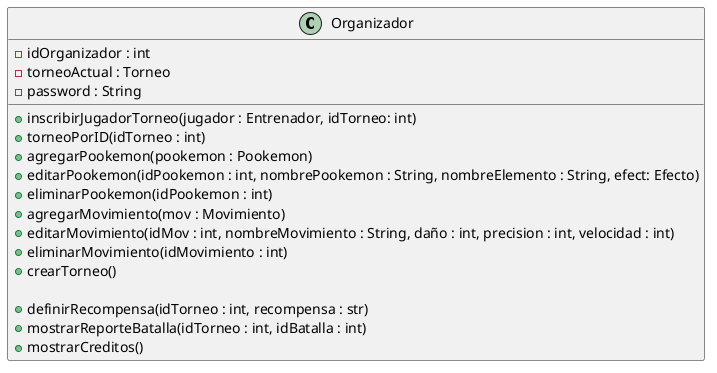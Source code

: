 @startuml diagrama de clases

left to right direction

    class Organizador {
        - idOrganizador : int
        - torneoActual : Torneo
        - password : String

        + inscribirJugadorTorneo(jugador : Entrenador, idTorneo: int)
        + torneoPorID(idTorneo : int)
        + agregarPookemon(pookemon : Pookemon)
        + editarPookemon(idPookemon : int, nombrePookemon : String, nombreElemento : String, efect: Efecto)
        + eliminarPookemon(idPookemon : int)
        + agregarMovimiento(mov : Movimiento)
        + editarMovimiento(idMov : int, nombreMovimiento : String, daño : int, precision : int, velocidad : int)
        + eliminarMovimiento(idMovimiento : int)
        + crearTorneo()

        + definirRecompensa(idTorneo : int, recompensa : str)
        + mostrarReporteBatalla(idTorneo : int, idBatalla : int)   
        + mostrarCreditos()
    }

    newpage

    class Entrenador {
        - idEntrenador : int
        - nombreEntrenador : str
        - generoEntrenador : str
        - pokemonActual : int 

        + defenderse()
        + atacar(idMovimiento : int, objetivo : Pookemon)
        + usarObjeto(idObjeto : int)
        + usarObjeto(idObjeto : int, idMovimiento : int)
        + cambiarPookemon(idPookemon : int)
        + obtenerPookemonPorID(idPookemon : int)
    }

    newpage

    class Objeto{
        - idObjeto : int
        - nombreObjeto  : str
        - tipoObjeto : str
        - puntosR : int

        + usarObjeto(pookemon : Pookemon)
        + usarObjeto(pookemon : Pookemon, idMovimiento : int)
    }

    newpage

    class Pookemon {
        - idPookemon : int
        - nombrePookemon : str
        - elementoPookemon : str
        - estadisticaPookemon : Estadistica
        - movimientos : ArrayList<Movimiento>
        - efecto : Efecto
        - defendiendo : boolean
        
        + activarDefensa()
        + afectarHp()
        + obtenerMovimientoPorID(idMovimiento : int)
    }

    newpage

    class Estadistica {
        - vida : int 
        - ataqueFisico : int
        - defensaFisica : int
        - ataqueEspecial : int 
        - defensaEspecial : int
        - velocidad : int 

        + toString()
  }

    newpage

    class Movimiento {
        - idMovimiento : int
        - nombreMovimiento: str
        - descripcionMovimiento : str
        - potencia : int
        - precision: int
        - cantidadPP : int
        - elemento : str
        - efecto : Efecto
        - tablaEfectividad: Map<String, Map<String,double>> 

        # calcularDañoBase(atacante: Pookemon, defensor: Pookemon)
        - calcularGolpeCritico()
        - calcularEfectividad(defensor: Pookemon)
        - calcularAumentoPorAfinidadDeElemento(atacante: Pookemon)
        + calcularDañoTotal(atacante: Pookemon, defensor: Pookemon)
        + realizar(atacante: Pookemon, defensor: Pookemon)
        - inicializarTablaEfectividad()
    }

    newpage

    class MovimientoFisico{
        # calcularDañoBase(atacante: Pookemon, defensor: Pookemon)
    }

    newpage 

    class MovimientoEspecial{
        # calcularDañoBase(atacante: Pookemon, defensor: Pookemon)
    } 

    newpage

    class Batalla {
        - idBatalla : int
        - entrenador1 : Entrenador
        - entrenador2 : Entrenador
        - turnos: ArrayList<String>
        - numeroTurno: int

        + iniciarBatalla()
        + generarMazoPookemones()
        + aplicarEfectosPersistentes()
        + determinarTurno()
        + ejecutarTurno(Primero : Entrenador, Segundo : Entrenador)
        + generarReporteBatalla()
        
    }

    newpage

    class NodoTorneo {
      - nodoTorneoIzq: NodoTorneo
      - nodoTorneoDer: NodoTorneo
      - batalla : Batalla
      - ganador : Entrenador 

      + determinarGanador()

    }

    newpage

    class Torneo {
        - recompensa :  Recompensa
        - ganador : NodoTorneo

        + toStringJugadores()
        + toStringPookemones()

        + gestionarRondasTorneo()
        + iniciarTorneo()
        + getGanador()  
    }

    note right of Torneo::gestionarRondasTorneo
        método que vaya posicionando el ganador 
        de cada nodo en el nodo anterior 
        (siguiendo secuencia de árbol)
    end note

    newpage

    class Recompensa {
        - idRecompensa : int
        - nombre : str
        - description : str
        - fechaVencimiento : str 

        + generarCodigo()

    }

    newpage 
    
    


@enduml   
    

    

    
